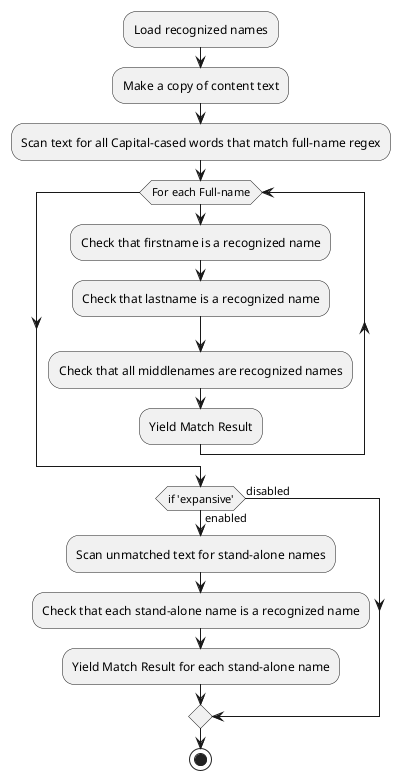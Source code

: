 @startuml
:Load recognized names;
:Make a copy of content text;
:Scan text for all Capital-cased words that match full-name regex;
while (For each Full-name)
	:Check that firstname is a recognized name;
	:Check that lastname is a recognized name;
	:Check that all middlenames are recognized names;
	:Yield Match Result;
endwhile
if (if 'expansive') then (enabled)
	:Scan unmatched text for stand-alone names;
	:Check that each stand-alone name is a recognized name;
	:Yield Match Result for each stand-alone name;
else (disabled)
endif
stop
@enduml
